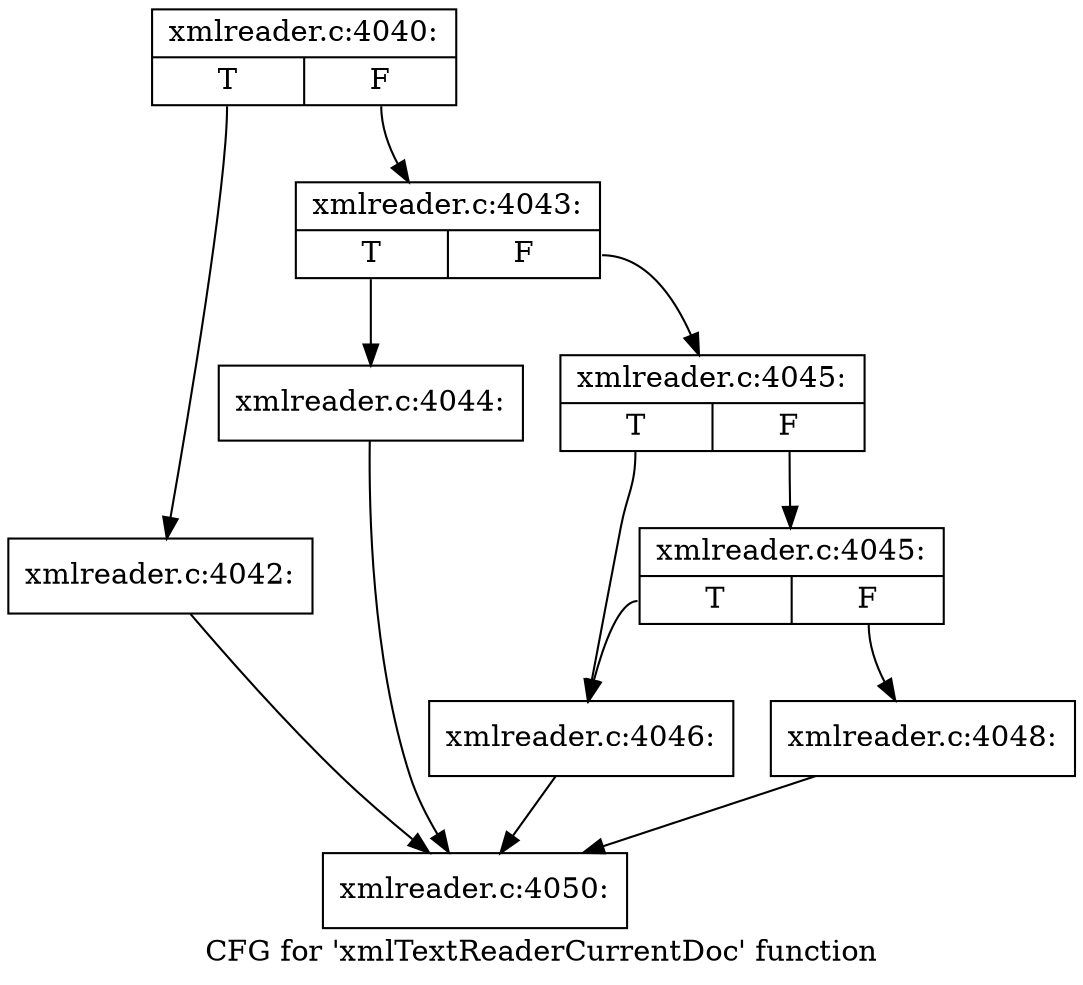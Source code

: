 digraph "CFG for 'xmlTextReaderCurrentDoc' function" {
	label="CFG for 'xmlTextReaderCurrentDoc' function";

	Node0x48666e0 [shape=record,label="{xmlreader.c:4040:|{<s0>T|<s1>F}}"];
	Node0x48666e0:s0 -> Node0x486d9d0;
	Node0x48666e0:s1 -> Node0x486da20;
	Node0x486d9d0 [shape=record,label="{xmlreader.c:4042:}"];
	Node0x486d9d0 -> Node0x486dc30;
	Node0x486da20 [shape=record,label="{xmlreader.c:4043:|{<s0>T|<s1>F}}"];
	Node0x486da20:s0 -> Node0x4866540;
	Node0x486da20:s1 -> Node0x4866590;
	Node0x4866540 [shape=record,label="{xmlreader.c:4044:}"];
	Node0x4866540 -> Node0x486dc30;
	Node0x4866590 [shape=record,label="{xmlreader.c:4045:|{<s0>T|<s1>F}}"];
	Node0x4866590:s0 -> Node0x486ed40;
	Node0x4866590:s1 -> Node0x486ede0;
	Node0x486ede0 [shape=record,label="{xmlreader.c:4045:|{<s0>T|<s1>F}}"];
	Node0x486ede0:s0 -> Node0x486ed40;
	Node0x486ede0:s1 -> Node0x486ed90;
	Node0x486ed40 [shape=record,label="{xmlreader.c:4046:}"];
	Node0x486ed40 -> Node0x486dc30;
	Node0x486ed90 [shape=record,label="{xmlreader.c:4048:}"];
	Node0x486ed90 -> Node0x486dc30;
	Node0x486dc30 [shape=record,label="{xmlreader.c:4050:}"];
}
